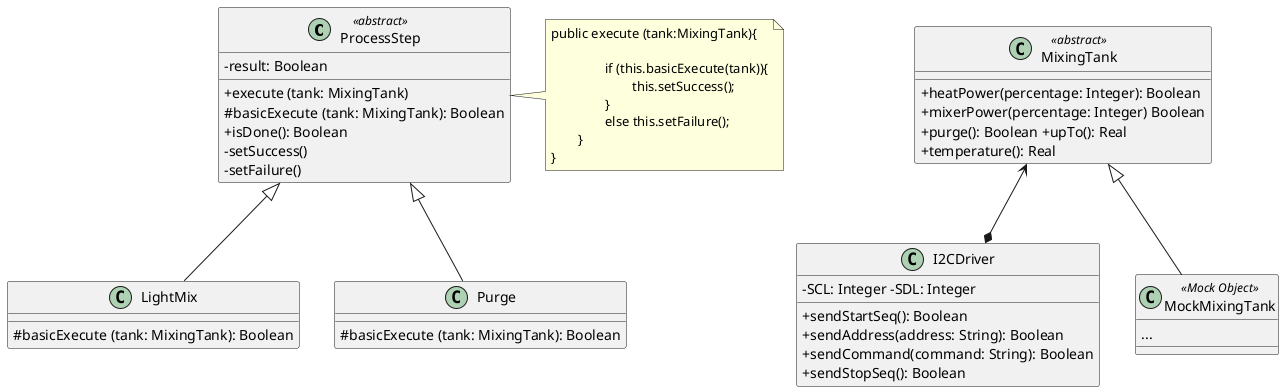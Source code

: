 @startuml

skinparam classAttributeIconSize 0

class ProcessStep <<abstract>> {
-result: Boolean 
+execute (tank: MixingTank) 
#basicExecute (tank: MixingTank): Boolean 
+isDone(): Boolean 
-setSuccess() 
-setFailure()
}

class LightMix extends ProcessStep {
#basicExecute (tank: MixingTank): Boolean 
}

class Purge extends ProcessStep {
#basicExecute (tank: MixingTank): Boolean 
}

class MixingTank <<abstract>> {
+heatPower(percentage: Integer): Boolean 
+mixerPower(percentage: Integer) Boolean 
+purge(): Boolean +upTo(): Real 
+temperature(): Real
} 

class I2CDriver {
-SCL: Integer -SDL: Integer 
+sendStartSeq(): Boolean 
+sendAddress(address: String): Boolean 
+sendCommand(command: String): Boolean 
+sendStopSeq(): Boolean
}

MixingTank <--* I2CDriver

class MockMixingTank <<Mock Object>> extends MixingTank {
...
}

note right of ProcessStep : public execute (tank:MixingTank){ \n\n\t\tif (this.basicExecute(tank)){\n\t\t\tthis.setSuccess();\n\t\t}\n\t\telse this.setFailure();\n\t}\n}

@enduml
